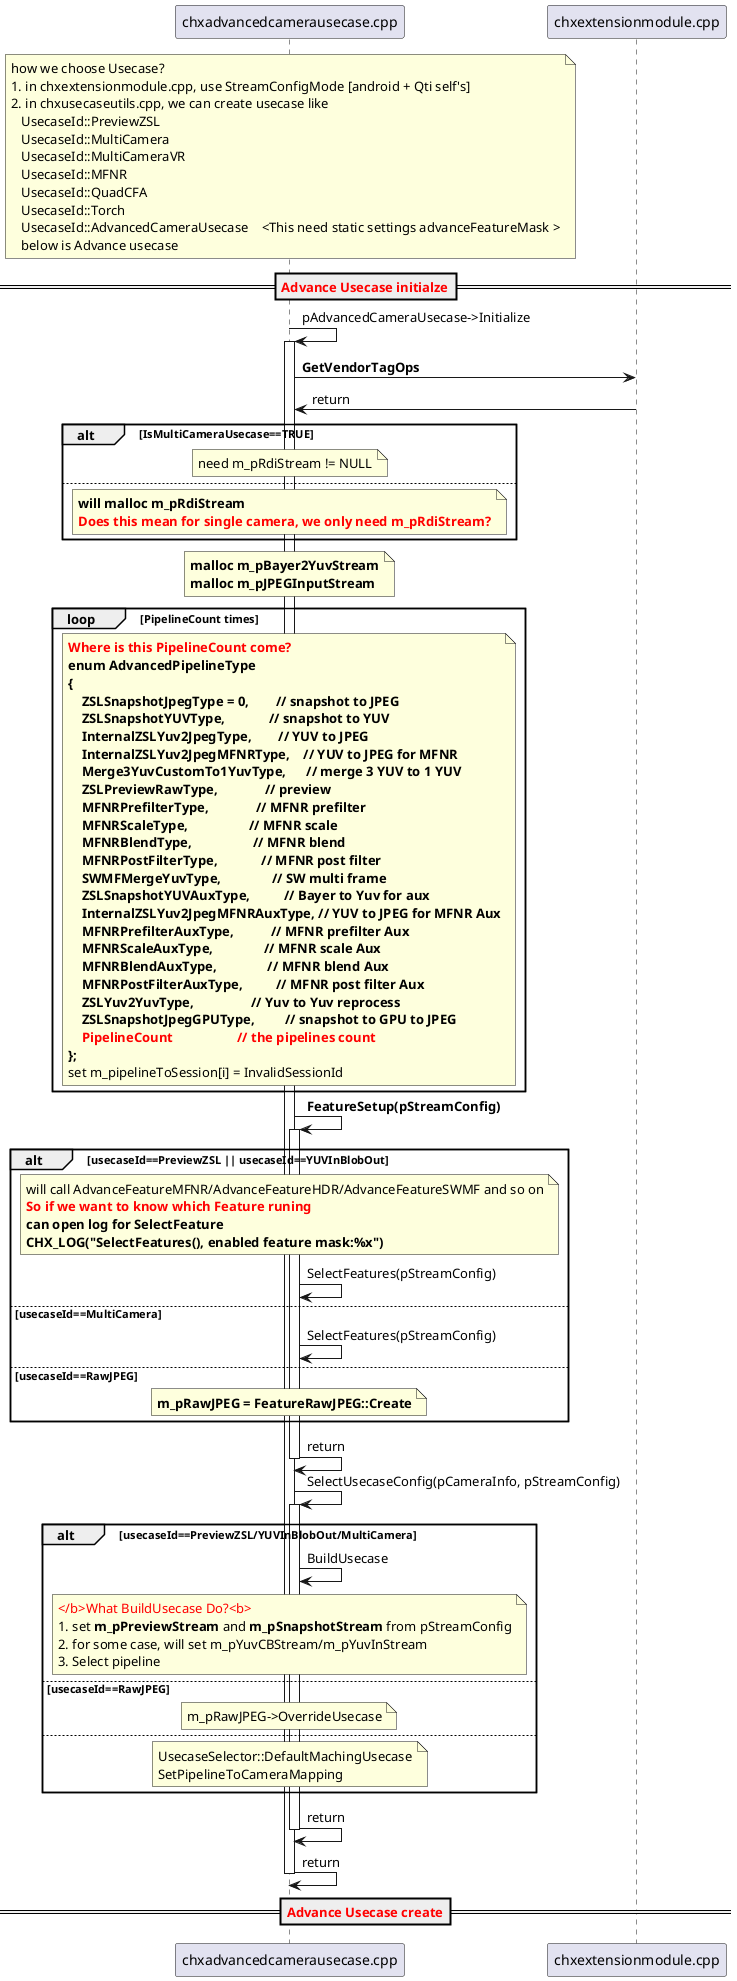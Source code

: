 @startuml
participant chxadvancedcamerausecase.cpp as chxadvanceusecase
participant chxextensionmodule.cpp as chxextensionmodule

note over chxadvanceusecase
  how we choose Usecase?
  1. in chxextensionmodule.cpp, use StreamConfigMode [android + Qti self's]
  2. in chxusecaseutils.cpp, we can create usecase like
     UsecaseId::PreviewZSL
     UsecaseId::MultiCamera
     UsecaseId::MultiCameraVR
     UsecaseId::MFNR
     UsecaseId::QuadCFA
     UsecaseId::Torch
     UsecaseId::AdvancedCameraUsecase    <This need static settings advanceFeatureMask >
     below is Advance usecase
end note

==<color:red><b>Advance Usecase initialze</b></color>==
chxadvanceusecase->chxadvanceusecase: pAdvancedCameraUsecase->Initialize
activate chxadvanceusecase
chxadvanceusecase->chxextensionmodule: **GetVendorTagOps**
chxextensionmodule->chxadvanceusecase: return
alt IsMultiCameraUsecase==TRUE
  note over chxadvanceusecase
    need m_pRdiStream != NULL
  end note
else
  note over chxadvanceusecase
    **will malloc m_pRdiStream**
    <color:red><b>Does this mean for single camera, we only need m_pRdiStream?</b></color>
  end note
end

note over chxadvanceusecase
  **malloc m_pBayer2YuvStream**
  **malloc m_pJPEGInputStream**
end note

loop PipelineCount times
  note over chxadvanceusecase
  <color:red><b>Where is this PipelineCount come?</b></color>
  <b>enum AdvancedPipelineType                                      </b>
  <b>{                                                              </b>
  <b>    ZSLSnapshotJpegType = 0,        // snapshot to JPEG        </b>
  <b>    ZSLSnapshotYUVType,             // snapshot to YUV         </b>
  <b>    InternalZSLYuv2JpegType,        // YUV to JPEG             </b>
  <b>    InternalZSLYuv2JpegMFNRType,    // YUV to JPEG for MFNR    </b>
  <b>    Merge3YuvCustomTo1YuvType,      // merge 3 YUV to 1 YUV    </b>
  <b>    ZSLPreviewRawType,              // preview                 </b>
  <b>    MFNRPrefilterType,              // MFNR prefilter          </b>
  <b>    MFNRScaleType,                  // MFNR scale              </b>
  <b>    MFNRBlendType,                  // MFNR blend              </b>
  <b>    MFNRPostFilterType,             // MFNR post filter        </b>
  <b>    SWMFMergeYuvType,               // SW multi frame          </b>
  <b>    ZSLSnapshotYUVAuxType,          // Bayer to Yuv for aux    </b>
  <b>    InternalZSLYuv2JpegMFNRAuxType, // YUV to JPEG for MFNR Aux</b>
  <b>    MFNRPrefilterAuxType,           // MFNR prefilter Aux      </b>
  <b>    MFNRScaleAuxType,               // MFNR scale Aux          </b>
  <b>    MFNRBlendAuxType,               // MFNR blend Aux          </b>
  <b>    MFNRPostFilterAuxType,          // MFNR post filter Aux    </b>
  <b>    ZSLYuv2YuvType,                 // Yuv to Yuv reprocess    </b>
  <b>    ZSLSnapshotJpegGPUType,         // snapshot to GPU to JPEG </b>
  <color:red><b>    PipelineCount                   // the pipelines count     </b></color>
  <b>};                                                             </b>
  set m_pipelineToSession[i] = InvalidSessionId
  end note
end

chxadvanceusecase->chxadvanceusecase: **FeatureSetup(pStreamConfig)**
  activate chxadvanceusecase
  alt usecaseId==PreviewZSL || usecaseId==YUVInBlobOut
    note over chxadvanceusecase
      will call AdvanceFeatureMFNR/AdvanceFeatureHDR/AdvanceFeatureSWMF and so on
      <color:red><b>So if we want to know which Feature runing</b></color>
      <b>can open log for SelectFeature</b>
      <b>CHX_LOG("SelectFeatures(), enabled feature mask:%x")</b>
    end note
    chxadvanceusecase->chxadvanceusecase: SelectFeatures(pStreamConfig)
  else usecaseId==MultiCamera
    chxadvanceusecase->chxadvanceusecase: SelectFeatures(pStreamConfig)
  else usecaseId==RawJPEG
    note over chxadvanceusecase
      <b>m_pRawJPEG = FeatureRawJPEG::Create</b>
    end note
  end
  chxadvanceusecase->chxadvanceusecase: return
  deactivate chxadvanceusecase

chxadvanceusecase->chxadvanceusecase: SelectUsecaseConfig(pCameraInfo, pStreamConfig)
  activate chxadvanceusecase
  alt usecaseId==PreviewZSL/YUVInBlobOut/MultiCamera
    chxadvanceusecase->chxadvanceusecase: BuildUsecase
    note over chxadvanceusecase
      <color:red></b>What BuildUsecase Do?<b></color>
      1. set **m_pPreviewStream** and **m_pSnapshotStream** from pStreamConfig
      2. for some case, will set m_pYuvCBStream/m_pYuvInStream
      3. Select pipeline 
    end note
  else usecaseId==RawJPEG
    note over chxadvanceusecase
      m_pRawJPEG->OverrideUsecase
    end note
  else
    note over chxadvanceusecase
      UsecaseSelector::DefaultMachingUsecase
      SetPipelineToCameraMapping
    end note
  end


  chxadvanceusecase->chxadvanceusecase: return
  deactivate chxadvanceusecase

chxadvanceusecase->chxadvanceusecase: return
deactivate chxadvanceusecase

==<color:red><b>Advance Usecase create</b></color>==

@enduml
